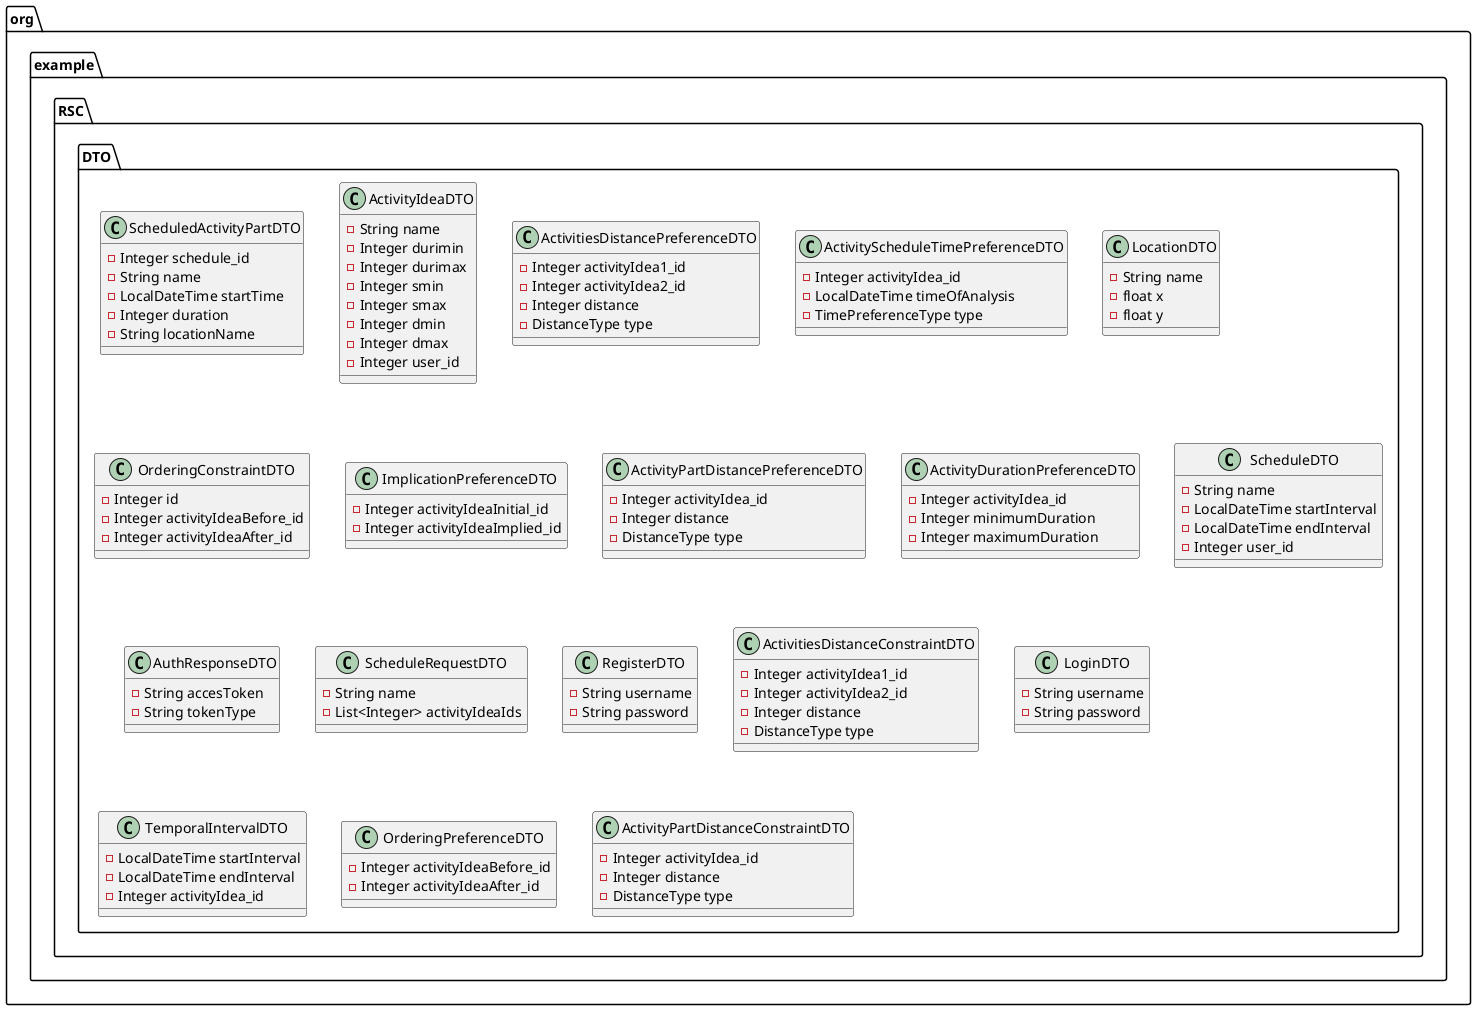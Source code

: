 @startuml
class org.example.RSC.DTO.ScheduledActivityPartDTO {
- Integer schedule_id
- String name
- LocalDateTime startTime
- Integer duration
- String locationName
}

class org.example.RSC.DTO.ActivityIdeaDTO {
- String name
- Integer durimin
- Integer durimax
- Integer smin
- Integer smax
- Integer dmin
- Integer dmax
- Integer user_id
}

class org.example.RSC.DTO.ActivitiesDistancePreferenceDTO {
- Integer activityIdea1_id
- Integer activityIdea2_id
- Integer distance
- DistanceType type
}

class org.example.RSC.DTO.ActivityScheduleTimePreferenceDTO {
- Integer activityIdea_id
- LocalDateTime timeOfAnalysis
- TimePreferenceType type
}

class org.example.RSC.DTO.LocationDTO {
- String name
- float x
- float y
}

class org.example.RSC.DTO.OrderingConstraintDTO {
- Integer id
- Integer activityIdeaBefore_id
- Integer activityIdeaAfter_id
}

class org.example.RSC.DTO.ImplicationPreferenceDTO {
- Integer activityIdeaInitial_id
- Integer activityIdeaImplied_id
}

class org.example.RSC.DTO.ActivityPartDistancePreferenceDTO {
- Integer activityIdea_id
- Integer distance
- DistanceType type
}

class org.example.RSC.DTO.ActivityDurationPreferenceDTO {
- Integer activityIdea_id
- Integer minimumDuration
- Integer maximumDuration
}

class org.example.RSC.DTO.ScheduleDTO {
- String name
- LocalDateTime startInterval
- LocalDateTime endInterval
- Integer user_id
}

class org.example.RSC.DTO.AuthResponseDTO {
- String accesToken
- String tokenType
}

class org.example.RSC.DTO.ScheduleRequestDTO {
- String name
- List<Integer> activityIdeaIds
}

class org.example.RSC.DTO.RegisterDTO {
- String username
- String password
}

class org.example.RSC.DTO.ActivitiesDistanceConstraintDTO {
- Integer activityIdea1_id
- Integer activityIdea2_id
- Integer distance
- DistanceType type
}

class org.example.RSC.DTO.LoginDTO {
- String username
- String password
}

class org.example.RSC.DTO.TemporalIntervalDTO {
- LocalDateTime startInterval
- LocalDateTime endInterval
- Integer activityIdea_id
}

class org.example.RSC.DTO.OrderingPreferenceDTO {
- Integer activityIdeaBefore_id
- Integer activityIdeaAfter_id
}

class org.example.RSC.DTO.ActivityPartDistanceConstraintDTO {
- Integer activityIdea_id
- Integer distance
- DistanceType type
}

@enduml